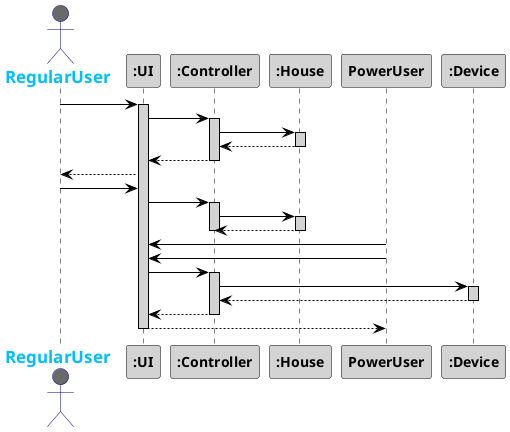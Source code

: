 @startuml
skinparam sequenceMessageAlign center
skinparam sequence {
	ArrowColor Black
	ActorBorderColor DarkBlue
	LifeLineBorderColor black
	LifeLineBackgroundColor LightGrey

	ParticipantBorderColor Black
	ParticipantBackgroundColor LightGrey
	ParticipantFontStyle Bold

	ActorBackgroundColor DimGrey
	ActorFontColor DeepSkyBlue
	ActorFontStyle Bold
	ActorFontSize 17
	ActorFontName Aapex
}

actor RegularUser
RegularUser -> ":UI":
activate ":UI"
":UI" -> ":Controller":
activate ":Controller"
":Controller" -> ":House":
activate ":House"
":Controller" <-- ":House":
deactivate ":House"
":UI" <-- ":Controller":
deactivate ":Controller"
RegularUser <-- ":UI":

RegularUser -> ":UI":
":UI" -> ":Controller":
activate ":Controller"
":Controller" -> ":House":
activate ":House"
":Controller" <-- ":House":
deactivate ":House"
deactivate ":Controller"

PowerUser -> ":UI":
PowerUser -> ":UI":
":UI" -> ":Controller":
activate ":Controller"
":Controller" -> ":Device":
activate ":Device"
":Controller" <-- ":Device":
deactivate ":Device"
":UI" <-- ":Controller":
deactivate ":Controller"
PowerUser <-- ":UI":
deactivate ":UI"

@enduml